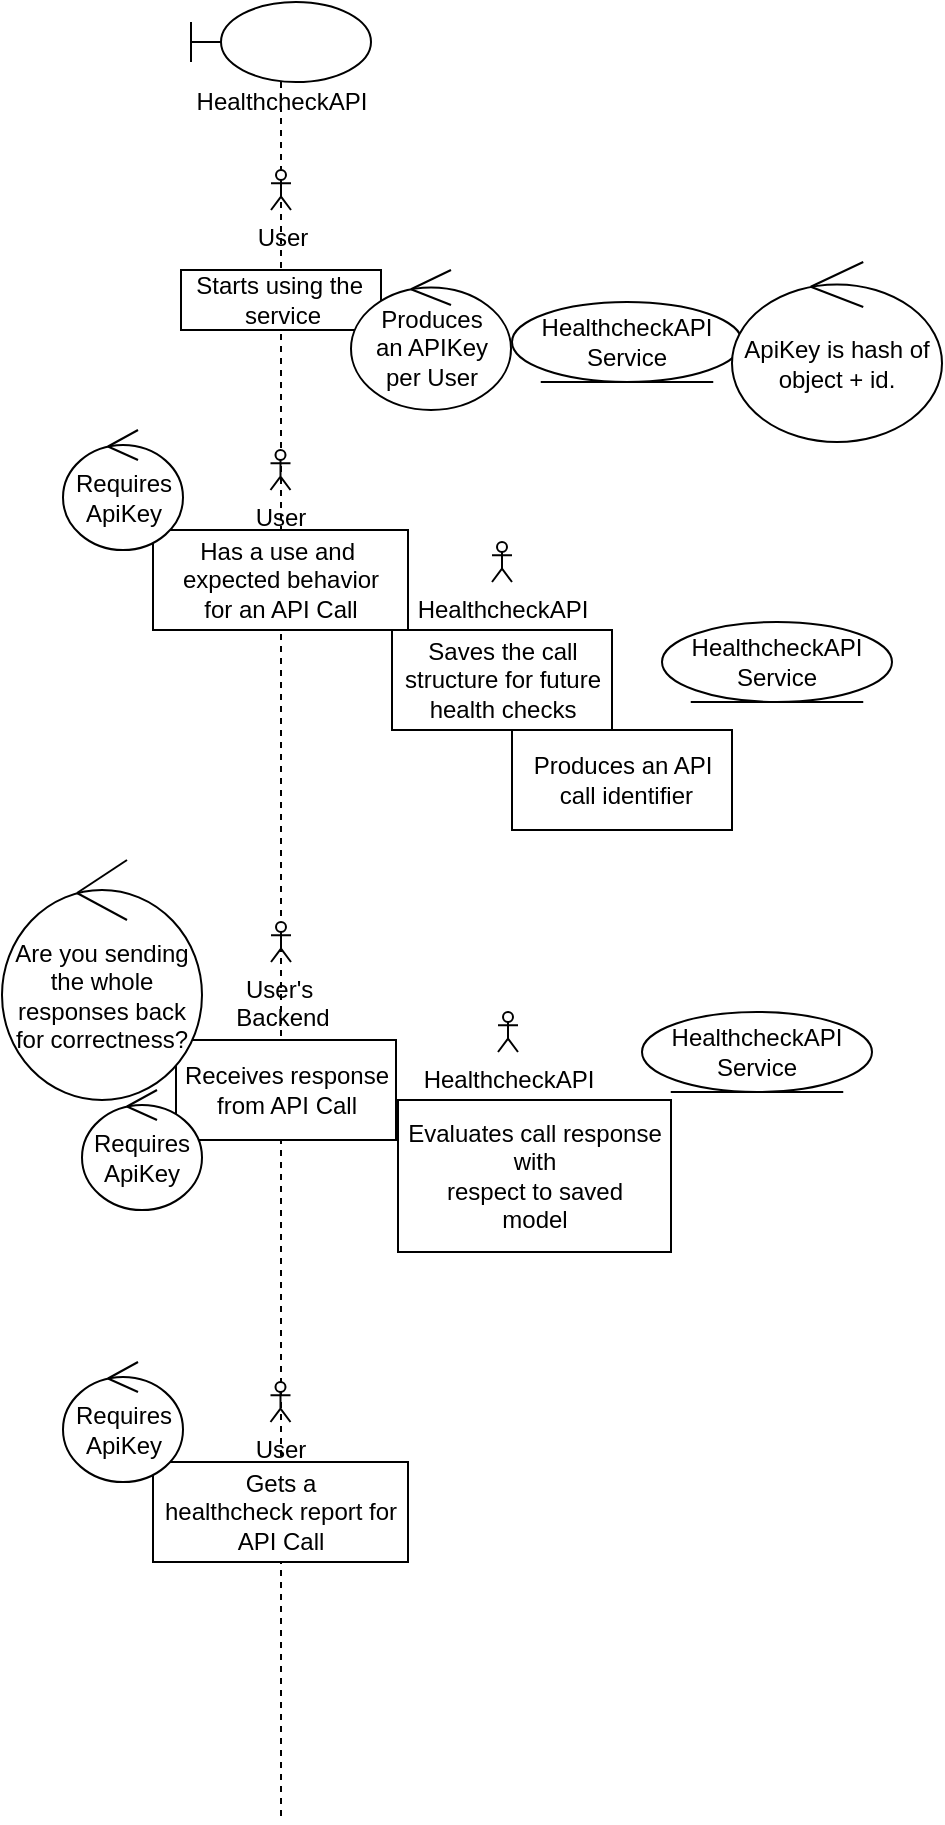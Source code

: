 <mxfile version="20.3.0" type="device"><diagram id="aHPI8-76_pzBDdMHsD-7" name="Page-1"><mxGraphModel dx="1666" dy="852" grid="1" gridSize="10" guides="1" tooltips="1" connect="1" arrows="1" fold="1" page="1" pageScale="1" pageWidth="850" pageHeight="1100" math="0" shadow="0"><root><mxCell id="0"/><mxCell id="1" parent="0"/><mxCell id="eOmsADhV_ZLQzoRDAuMl-5" value="HealthcheckAPI" style="shape=umlLifeline;participant=umlBoundary;perimeter=lifelinePerimeter;whiteSpace=wrap;html=1;container=1;collapsible=0;recursiveResize=0;verticalAlign=top;spacingTop=36;outlineConnect=0;" parent="1" vertex="1"><mxGeometry x="284.5" y="410" width="90" height="910" as="geometry"/></mxCell><mxCell id="eOmsADhV_ZLQzoRDAuMl-7" value="Receives response&lt;br&gt;from API Call" style="html=1;" parent="eOmsADhV_ZLQzoRDAuMl-5" vertex="1"><mxGeometry x="-7.5" y="519" width="110" height="50" as="geometry"/></mxCell><mxCell id="eOmsADhV_ZLQzoRDAuMl-14" value="User's&amp;nbsp;&lt;br&gt;Backend" style="shape=umlActor;verticalLabelPosition=bottom;verticalAlign=top;html=1;" parent="eOmsADhV_ZLQzoRDAuMl-5" vertex="1"><mxGeometry x="40" y="460" width="10" height="20" as="geometry"/></mxCell><mxCell id="eOmsADhV_ZLQzoRDAuMl-25" value="Starts using the&amp;nbsp;&lt;br&gt;service" style="html=1;" parent="eOmsADhV_ZLQzoRDAuMl-5" vertex="1"><mxGeometry x="-5" y="134" width="100" height="30" as="geometry"/></mxCell><mxCell id="eOmsADhV_ZLQzoRDAuMl-24" value="User" style="shape=umlActor;verticalLabelPosition=bottom;verticalAlign=top;html=1;" parent="eOmsADhV_ZLQzoRDAuMl-5" vertex="1"><mxGeometry x="40" y="84" width="10" height="20" as="geometry"/></mxCell><mxCell id="eOmsADhV_ZLQzoRDAuMl-26" value="Produces&lt;br&gt;an APIKey&lt;br&gt;per User" style="ellipse;shape=umlControl;whiteSpace=wrap;html=1;" parent="eOmsADhV_ZLQzoRDAuMl-5" vertex="1"><mxGeometry x="80" y="134" width="80" height="70" as="geometry"/></mxCell><mxCell id="eOmsADhV_ZLQzoRDAuMl-8" value="Has a use and&amp;nbsp;&lt;br&gt;expected behavior&lt;br&gt;for an API Call" style="html=1;" parent="eOmsADhV_ZLQzoRDAuMl-5" vertex="1"><mxGeometry x="-19" y="264" width="127.5" height="50" as="geometry"/></mxCell><mxCell id="eOmsADhV_ZLQzoRDAuMl-10" value="User" style="shape=umlActor;verticalLabelPosition=bottom;verticalAlign=top;html=1;" parent="eOmsADhV_ZLQzoRDAuMl-5" vertex="1"><mxGeometry x="39.75" y="224" width="10" height="20" as="geometry"/></mxCell><mxCell id="eOmsADhV_ZLQzoRDAuMl-22" value="Requires&lt;br&gt;ApiKey" style="ellipse;shape=umlControl;whiteSpace=wrap;html=1;" parent="eOmsADhV_ZLQzoRDAuMl-5" vertex="1"><mxGeometry x="-64" y="214" width="60" height="60" as="geometry"/></mxCell><mxCell id="eOmsADhV_ZLQzoRDAuMl-35" value="Gets a&lt;br&gt;healthcheck report for&lt;br&gt;API Call" style="html=1;" parent="eOmsADhV_ZLQzoRDAuMl-5" vertex="1"><mxGeometry x="-19" y="730" width="127.5" height="50" as="geometry"/></mxCell><mxCell id="eOmsADhV_ZLQzoRDAuMl-36" value="User" style="shape=umlActor;verticalLabelPosition=bottom;verticalAlign=top;html=1;" parent="eOmsADhV_ZLQzoRDAuMl-5" vertex="1"><mxGeometry x="39.75" y="690" width="10" height="20" as="geometry"/></mxCell><mxCell id="eOmsADhV_ZLQzoRDAuMl-37" value="Requires&lt;br&gt;ApiKey" style="ellipse;shape=umlControl;whiteSpace=wrap;html=1;" parent="eOmsADhV_ZLQzoRDAuMl-5" vertex="1"><mxGeometry x="-64" y="680" width="60" height="60" as="geometry"/></mxCell><mxCell id="eOmsADhV_ZLQzoRDAuMl-19" value="Are you sending the whole responses back for correctness?" style="ellipse;shape=umlControl;whiteSpace=wrap;html=1;" parent="1" vertex="1"><mxGeometry x="190" y="839" width="100" height="120" as="geometry"/></mxCell><mxCell id="eOmsADhV_ZLQzoRDAuMl-20" value="Requires&lt;br&gt;ApiKey" style="ellipse;shape=umlControl;whiteSpace=wrap;html=1;" parent="1" vertex="1"><mxGeometry x="230" y="954" width="60" height="60" as="geometry"/></mxCell><mxCell id="eOmsADhV_ZLQzoRDAuMl-27" value="Saves the call&lt;br&gt;structure for future&lt;br&gt;health checks" style="html=1;" parent="1" vertex="1"><mxGeometry x="385" y="724" width="110" height="50" as="geometry"/></mxCell><mxCell id="eOmsADhV_ZLQzoRDAuMl-28" value="HealthcheckAPI" style="shape=umlActor;verticalLabelPosition=bottom;verticalAlign=top;html=1;" parent="1" vertex="1"><mxGeometry x="435" y="680" width="10" height="20" as="geometry"/></mxCell><mxCell id="eOmsADhV_ZLQzoRDAuMl-32" value="Evaluates call response&lt;br&gt;with&lt;br&gt;respect to saved&lt;br&gt;model" style="html=1;" parent="1" vertex="1"><mxGeometry x="388" y="959" width="136.5" height="76" as="geometry"/></mxCell><mxCell id="eOmsADhV_ZLQzoRDAuMl-33" value="HealthcheckAPI" style="shape=umlActor;verticalLabelPosition=bottom;verticalAlign=top;html=1;" parent="1" vertex="1"><mxGeometry x="438" y="915" width="10" height="20" as="geometry"/></mxCell><mxCell id="eOmsADhV_ZLQzoRDAuMl-34" value="Produces an API&lt;br&gt;&amp;nbsp;call identifier" style="html=1;" parent="1" vertex="1"><mxGeometry x="445" y="774" width="110" height="50" as="geometry"/></mxCell><mxCell id="eOmsADhV_ZLQzoRDAuMl-39" value="HealthcheckAPI&lt;br&gt;Service" style="ellipse;shape=umlEntity;whiteSpace=wrap;html=1;" parent="1" vertex="1"><mxGeometry x="445" y="560" width="115" height="40" as="geometry"/></mxCell><mxCell id="eOmsADhV_ZLQzoRDAuMl-42" value="HealthcheckAPI&lt;br&gt;Service" style="ellipse;shape=umlEntity;whiteSpace=wrap;html=1;" parent="1" vertex="1"><mxGeometry x="520" y="720" width="115" height="40" as="geometry"/></mxCell><mxCell id="eOmsADhV_ZLQzoRDAuMl-43" value="HealthcheckAPI&lt;br&gt;Service" style="ellipse;shape=umlEntity;whiteSpace=wrap;html=1;" parent="1" vertex="1"><mxGeometry x="510" y="915" width="115" height="40" as="geometry"/></mxCell><mxCell id="MqIA8vnHtrQvMuvWFzN_-1" value="ApiKey is hash of object + id." style="ellipse;shape=umlControl;whiteSpace=wrap;html=1;" vertex="1" parent="1"><mxGeometry x="555" y="540" width="105" height="90" as="geometry"/></mxCell></root></mxGraphModel></diagram></mxfile>